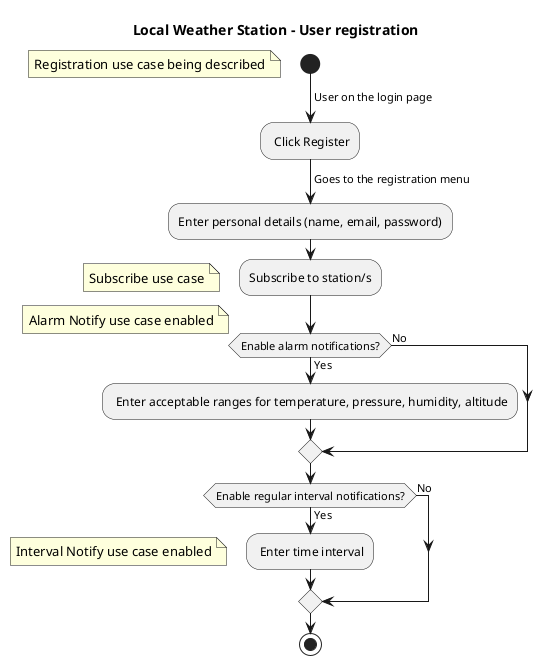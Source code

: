 @startuml
title Local Weather Station - User registration
start
floating note left: Registration use case being described
-> User on the login page;
: Click Register;
->Goes to the registration menu;
:Enter personal details (name, email, password);
:Subscribe to station/s;
floating note left: Subscribe use case
if(Enable alarm notifications?) then (Yes)
floating note left: Alarm Notify use case enabled
    : Enter acceptable ranges for temperature, pressure, humidity, altitude;
else (No)
endif
if(Enable regular interval notifications?) then (Yes)
    : Enter time interval;
    floating note left: Interval Notify use case enabled
else (No)
endif
stop
@enduml